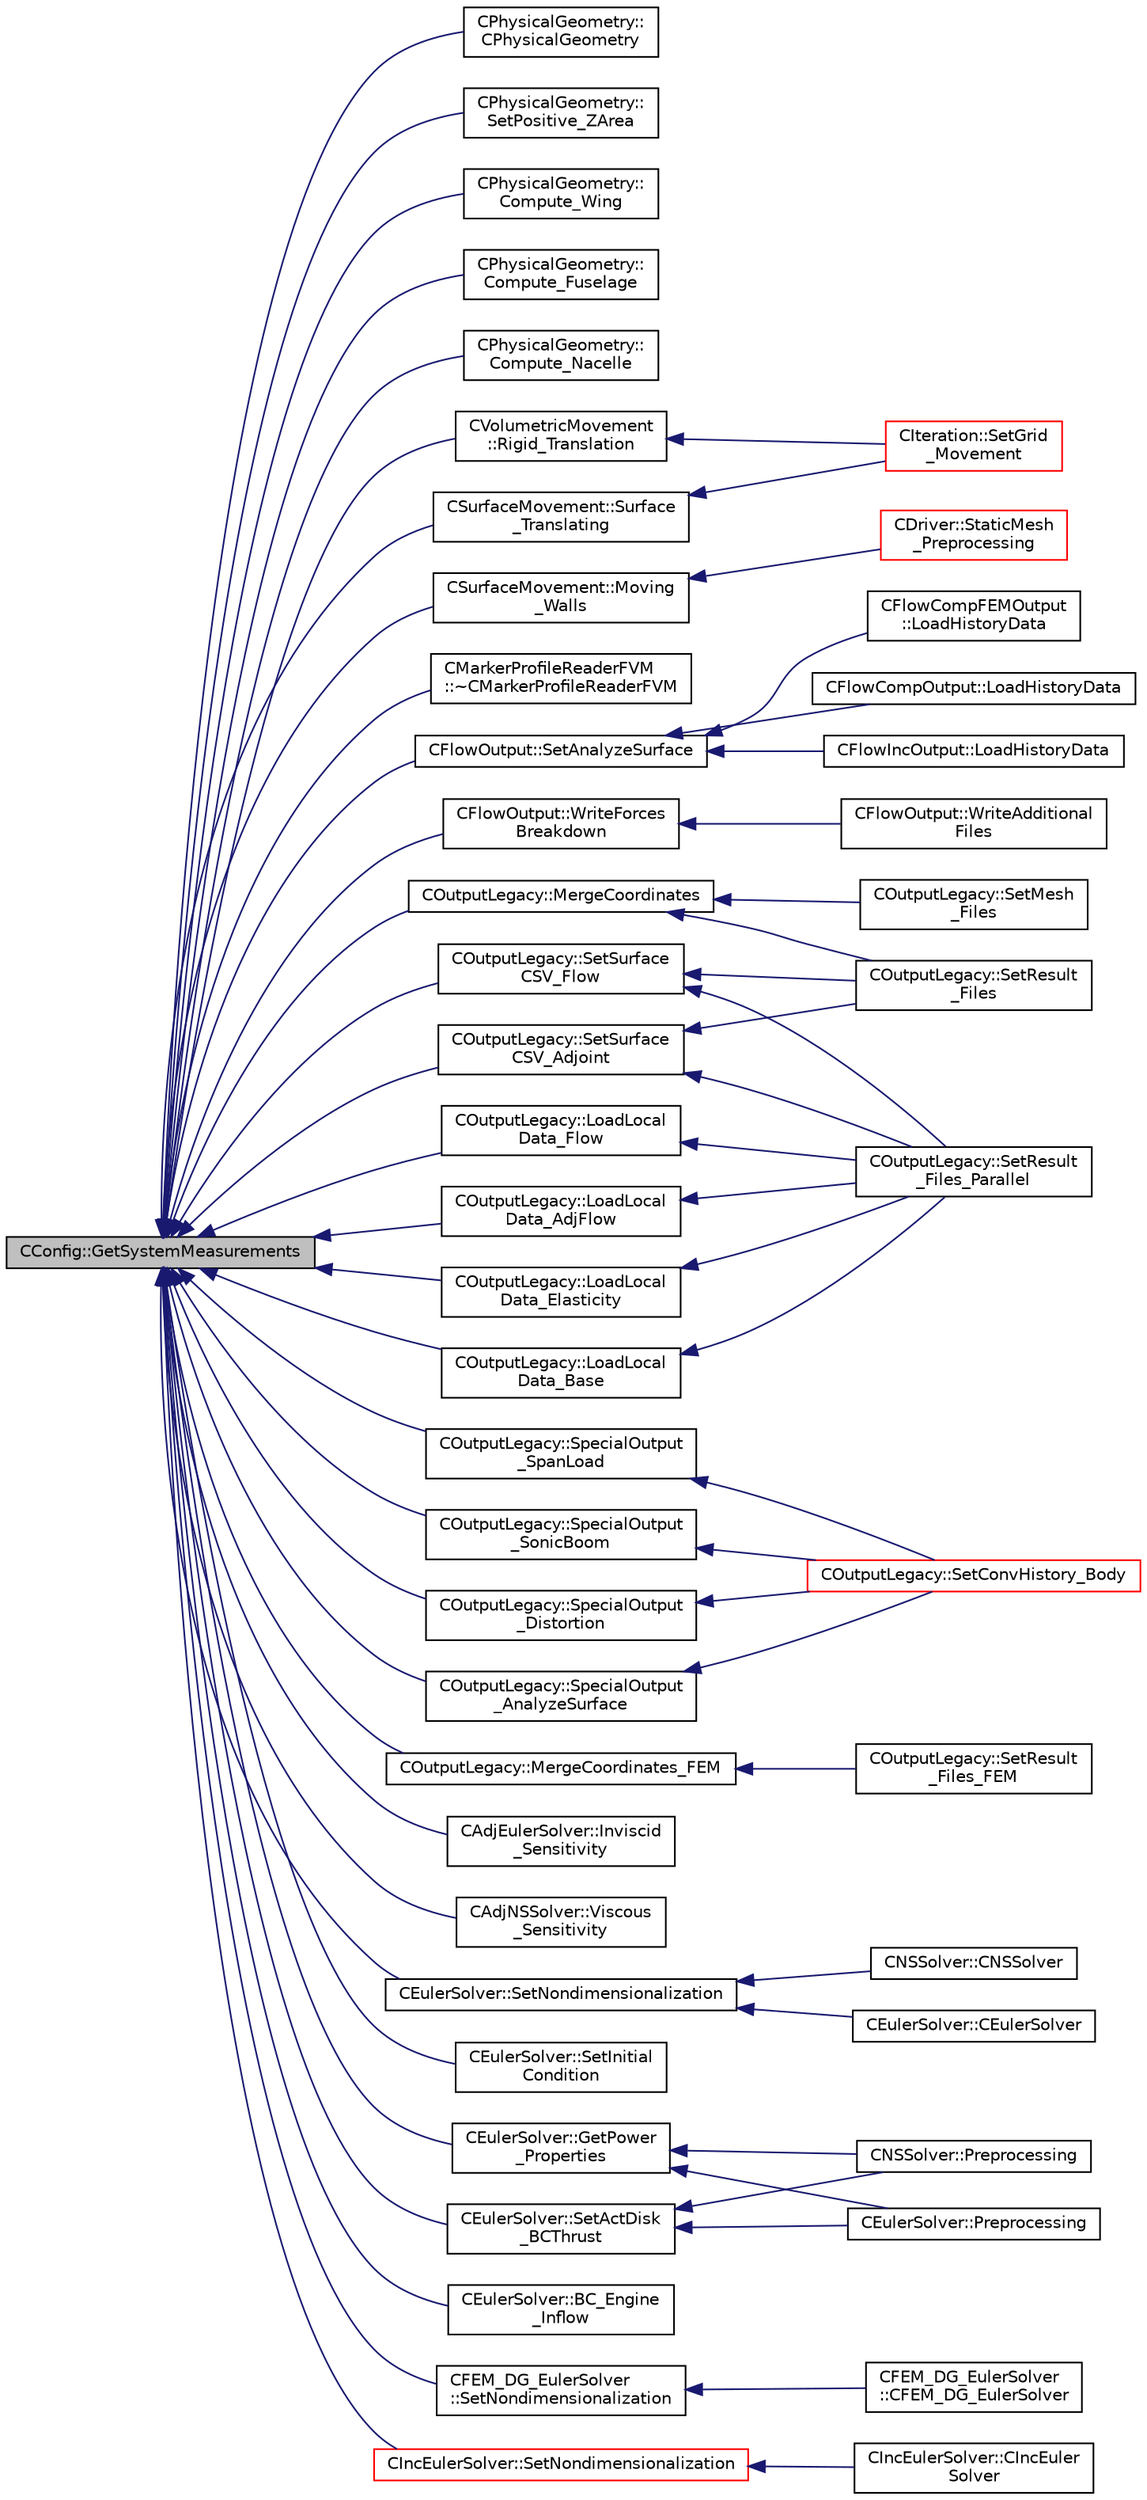 digraph "CConfig::GetSystemMeasurements"
{
  edge [fontname="Helvetica",fontsize="10",labelfontname="Helvetica",labelfontsize="10"];
  node [fontname="Helvetica",fontsize="10",shape=record];
  rankdir="LR";
  Node12098 [label="CConfig::GetSystemMeasurements",height=0.2,width=0.4,color="black", fillcolor="grey75", style="filled", fontcolor="black"];
  Node12098 -> Node12099 [dir="back",color="midnightblue",fontsize="10",style="solid",fontname="Helvetica"];
  Node12099 [label="CPhysicalGeometry::\lCPhysicalGeometry",height=0.2,width=0.4,color="black", fillcolor="white", style="filled",URL="$class_c_physical_geometry.html#a075a737b341a64de5463ddd41096692e",tooltip="Reads the geometry of the grid and adjust the boundary conditions with the configuration file..."];
  Node12098 -> Node12100 [dir="back",color="midnightblue",fontsize="10",style="solid",fontname="Helvetica"];
  Node12100 [label="CPhysicalGeometry::\lSetPositive_ZArea",height=0.2,width=0.4,color="black", fillcolor="white", style="filled",URL="$class_c_physical_geometry.html#a6ac2969bf1a5e1fcc062ea00217c5982",tooltip="Compute surface area (positive z-direction) for force coefficient non-dimensionalization. "];
  Node12098 -> Node12101 [dir="back",color="midnightblue",fontsize="10",style="solid",fontname="Helvetica"];
  Node12101 [label="CPhysicalGeometry::\lCompute_Wing",height=0.2,width=0.4,color="black", fillcolor="white", style="filled",URL="$class_c_physical_geometry.html#abcb03483d77538306c034d15d9fd88ff",tooltip="Evaluate geometrical parameters of a wing. "];
  Node12098 -> Node12102 [dir="back",color="midnightblue",fontsize="10",style="solid",fontname="Helvetica"];
  Node12102 [label="CPhysicalGeometry::\lCompute_Fuselage",height=0.2,width=0.4,color="black", fillcolor="white", style="filled",URL="$class_c_physical_geometry.html#a60e9112fc5d6140fab333099c45142a7",tooltip="Evaluate geometrical parameters of a wing. "];
  Node12098 -> Node12103 [dir="back",color="midnightblue",fontsize="10",style="solid",fontname="Helvetica"];
  Node12103 [label="CPhysicalGeometry::\lCompute_Nacelle",height=0.2,width=0.4,color="black", fillcolor="white", style="filled",URL="$class_c_physical_geometry.html#a3278f583aabf891e890dcf4af389dc58",tooltip="Evaluate geometrical parameters of a wing. "];
  Node12098 -> Node12104 [dir="back",color="midnightblue",fontsize="10",style="solid",fontname="Helvetica"];
  Node12104 [label="CVolumetricMovement\l::Rigid_Translation",height=0.2,width=0.4,color="black", fillcolor="white", style="filled",URL="$class_c_volumetric_movement.html#a00368e3044dd07d74e1fafdc11980644",tooltip="Unsteady translational grid movement using rigid mesh motion. "];
  Node12104 -> Node12105 [dir="back",color="midnightblue",fontsize="10",style="solid",fontname="Helvetica"];
  Node12105 [label="CIteration::SetGrid\l_Movement",height=0.2,width=0.4,color="red", fillcolor="white", style="filled",URL="$class_c_iteration.html#a7b36785762f6b0c214569b185b858b6c",tooltip="Updates the positions and grid velocities for dynamic meshes between physical time steps..."];
  Node12098 -> Node12131 [dir="back",color="midnightblue",fontsize="10",style="solid",fontname="Helvetica"];
  Node12131 [label="CSurfaceMovement::Moving\l_Walls",height=0.2,width=0.4,color="black", fillcolor="white", style="filled",URL="$class_c_surface_movement.html#a0e7916b44ba0f93ff3affe52a2abe930",tooltip="Set the translational/rotational velocity for a moving wall. "];
  Node12131 -> Node12132 [dir="back",color="midnightblue",fontsize="10",style="solid",fontname="Helvetica"];
  Node12132 [label="CDriver::StaticMesh\l_Preprocessing",height=0.2,width=0.4,color="red", fillcolor="white", style="filled",URL="$class_c_driver.html#ac4ac2e6f55c3956cfa44e07e03509112",tooltip="Initiate value for static mesh movement such as the gridVel for the ROTATING frame. "];
  Node12098 -> Node12133 [dir="back",color="midnightblue",fontsize="10",style="solid",fontname="Helvetica"];
  Node12133 [label="CSurfaceMovement::Surface\l_Translating",height=0.2,width=0.4,color="black", fillcolor="white", style="filled",URL="$class_c_surface_movement.html#aaa5e3a14a55a7d1fe4c00b8cd195497f",tooltip="Computes the displacement of a translating surface for a dynamic mesh simulation. ..."];
  Node12133 -> Node12105 [dir="back",color="midnightblue",fontsize="10",style="solid",fontname="Helvetica"];
  Node12098 -> Node12134 [dir="back",color="midnightblue",fontsize="10",style="solid",fontname="Helvetica"];
  Node12134 [label="CMarkerProfileReaderFVM\l::~CMarkerProfileReaderFVM",height=0.2,width=0.4,color="black", fillcolor="white", style="filled",URL="$class_c_marker_profile_reader_f_v_m.html#a8d492f97e6255ef1289e1d41fc461581",tooltip="Destructor of the CMeshReaderFVM class. "];
  Node12098 -> Node12135 [dir="back",color="midnightblue",fontsize="10",style="solid",fontname="Helvetica"];
  Node12135 [label="CFlowOutput::SetAnalyzeSurface",height=0.2,width=0.4,color="black", fillcolor="white", style="filled",URL="$class_c_flow_output.html#a3fce259b2fe0a624a311ef889f9ab36c",tooltip="Set flow surface output field values. "];
  Node12135 -> Node12136 [dir="back",color="midnightblue",fontsize="10",style="solid",fontname="Helvetica"];
  Node12136 [label="CFlowCompFEMOutput\l::LoadHistoryData",height=0.2,width=0.4,color="black", fillcolor="white", style="filled",URL="$class_c_flow_comp_f_e_m_output.html#a0a4561b8ab0dffd1052f884062fd9710",tooltip="Load the history output field values. "];
  Node12135 -> Node12137 [dir="back",color="midnightblue",fontsize="10",style="solid",fontname="Helvetica"];
  Node12137 [label="CFlowCompOutput::LoadHistoryData",height=0.2,width=0.4,color="black", fillcolor="white", style="filled",URL="$class_c_flow_comp_output.html#a393cb19a691990ee6e88f844eccc79ed",tooltip="Load the history output field values. "];
  Node12135 -> Node12138 [dir="back",color="midnightblue",fontsize="10",style="solid",fontname="Helvetica"];
  Node12138 [label="CFlowIncOutput::LoadHistoryData",height=0.2,width=0.4,color="black", fillcolor="white", style="filled",URL="$class_c_flow_inc_output.html#a466112efa2e3a89cdd2456701a0480b5",tooltip="Load the history output field values. "];
  Node12098 -> Node12139 [dir="back",color="midnightblue",fontsize="10",style="solid",fontname="Helvetica"];
  Node12139 [label="CFlowOutput::WriteForces\lBreakdown",height=0.2,width=0.4,color="black", fillcolor="white", style="filled",URL="$class_c_flow_output.html#afacedef2006aa6fcf8c9a312b5f4430c",tooltip="Write the forces breakdown file. "];
  Node12139 -> Node12140 [dir="back",color="midnightblue",fontsize="10",style="solid",fontname="Helvetica"];
  Node12140 [label="CFlowOutput::WriteAdditional\lFiles",height=0.2,width=0.4,color="black", fillcolor="white", style="filled",URL="$class_c_flow_output.html#aaac3fb7b2575967b157c306065ab1ea8",tooltip="Write any additional files defined for the current solver. "];
  Node12098 -> Node12141 [dir="back",color="midnightblue",fontsize="10",style="solid",fontname="Helvetica"];
  Node12141 [label="COutputLegacy::SetSurface\lCSV_Flow",height=0.2,width=0.4,color="black", fillcolor="white", style="filled",URL="$class_c_output_legacy.html#a65b3ab316365014ae51d9260c26ea91d",tooltip="Create and write the file with the flow coefficient on the surface. "];
  Node12141 -> Node12142 [dir="back",color="midnightblue",fontsize="10",style="solid",fontname="Helvetica"];
  Node12142 [label="COutputLegacy::SetResult\l_Files",height=0.2,width=0.4,color="black", fillcolor="white", style="filled",URL="$class_c_output_legacy.html#aa817439538e8cf82f82acbfa0bf7e735",tooltip="Writes and organizes the all the output files, except the history one, for serial computations..."];
  Node12141 -> Node12143 [dir="back",color="midnightblue",fontsize="10",style="solid",fontname="Helvetica"];
  Node12143 [label="COutputLegacy::SetResult\l_Files_Parallel",height=0.2,width=0.4,color="black", fillcolor="white", style="filled",URL="$class_c_output_legacy.html#a9e7832982d8237df4df455b027fd203b",tooltip="Writes and organizes the all the output files, except the history one, for parallel computations..."];
  Node12098 -> Node12144 [dir="back",color="midnightblue",fontsize="10",style="solid",fontname="Helvetica"];
  Node12144 [label="COutputLegacy::SetSurface\lCSV_Adjoint",height=0.2,width=0.4,color="black", fillcolor="white", style="filled",URL="$class_c_output_legacy.html#ab58cf49c27110dea42f2f39ad0b78060",tooltip="Create and write the file with the adjoint coefficients on the surface for serial computations..."];
  Node12144 -> Node12142 [dir="back",color="midnightblue",fontsize="10",style="solid",fontname="Helvetica"];
  Node12144 -> Node12143 [dir="back",color="midnightblue",fontsize="10",style="solid",fontname="Helvetica"];
  Node12098 -> Node12145 [dir="back",color="midnightblue",fontsize="10",style="solid",fontname="Helvetica"];
  Node12145 [label="COutputLegacy::MergeCoordinates",height=0.2,width=0.4,color="black", fillcolor="white", style="filled",URL="$class_c_output_legacy.html#a3f1c067d23f6aae689001d2417753c89",tooltip="Merge the node coordinates from all processors. "];
  Node12145 -> Node12142 [dir="back",color="midnightblue",fontsize="10",style="solid",fontname="Helvetica"];
  Node12145 -> Node12146 [dir="back",color="midnightblue",fontsize="10",style="solid",fontname="Helvetica"];
  Node12146 [label="COutputLegacy::SetMesh\l_Files",height=0.2,width=0.4,color="black", fillcolor="white", style="filled",URL="$class_c_output_legacy.html#a9301e0b2ff5e38a8337127ce74c49ac8",tooltip="Writes and organizes the all the output files, except the history one, for serial computations..."];
  Node12098 -> Node12147 [dir="back",color="midnightblue",fontsize="10",style="solid",fontname="Helvetica"];
  Node12147 [label="COutputLegacy::SpecialOutput\l_SpanLoad",height=0.2,width=0.4,color="black", fillcolor="white", style="filled",URL="$class_c_output_legacy.html#a8772390855e98cb1b90e6b835d2532de",tooltip="Writes forces at different sections. "];
  Node12147 -> Node12148 [dir="back",color="midnightblue",fontsize="10",style="solid",fontname="Helvetica"];
  Node12148 [label="COutputLegacy::SetConvHistory_Body",height=0.2,width=0.4,color="red", fillcolor="white", style="filled",URL="$class_c_output_legacy.html#a217cc0d778a3828499189a9debee47c6",tooltip="Write the history file and the convergence on the screen for serial computations. ..."];
  Node12098 -> Node12152 [dir="back",color="midnightblue",fontsize="10",style="solid",fontname="Helvetica"];
  Node12152 [label="COutputLegacy::SpecialOutput\l_SonicBoom",height=0.2,width=0.4,color="black", fillcolor="white", style="filled",URL="$class_c_output_legacy.html#a7715a86b070f2dcadd358250e470dac2",tooltip="Writes equivalent area. "];
  Node12152 -> Node12148 [dir="back",color="midnightblue",fontsize="10",style="solid",fontname="Helvetica"];
  Node12098 -> Node12153 [dir="back",color="midnightblue",fontsize="10",style="solid",fontname="Helvetica"];
  Node12153 [label="COutputLegacy::SpecialOutput\l_Distortion",height=0.2,width=0.4,color="black", fillcolor="white", style="filled",URL="$class_c_output_legacy.html#ae4824d60ecd7d71e592f259e8824e0ae",tooltip="Create and write the file with the flow coefficient on the surface. "];
  Node12153 -> Node12148 [dir="back",color="midnightblue",fontsize="10",style="solid",fontname="Helvetica"];
  Node12098 -> Node12154 [dir="back",color="midnightblue",fontsize="10",style="solid",fontname="Helvetica"];
  Node12154 [label="COutputLegacy::LoadLocal\lData_Flow",height=0.2,width=0.4,color="black", fillcolor="white", style="filled",URL="$class_c_output_legacy.html#a83e5de863b29fe3a222074d93d696d57",tooltip="Load the desired solution data into a structure used for parallel reordering and output file writing ..."];
  Node12154 -> Node12143 [dir="back",color="midnightblue",fontsize="10",style="solid",fontname="Helvetica"];
  Node12098 -> Node12155 [dir="back",color="midnightblue",fontsize="10",style="solid",fontname="Helvetica"];
  Node12155 [label="COutputLegacy::LoadLocal\lData_AdjFlow",height=0.2,width=0.4,color="black", fillcolor="white", style="filled",URL="$class_c_output_legacy.html#a37180b5adabfb37cdc540e99cd43e347",tooltip="Load the desired solution data into a structure used for parallel reordering and output file writing ..."];
  Node12155 -> Node12143 [dir="back",color="midnightblue",fontsize="10",style="solid",fontname="Helvetica"];
  Node12098 -> Node12156 [dir="back",color="midnightblue",fontsize="10",style="solid",fontname="Helvetica"];
  Node12156 [label="COutputLegacy::LoadLocal\lData_Elasticity",height=0.2,width=0.4,color="black", fillcolor="white", style="filled",URL="$class_c_output_legacy.html#affd55f3cde485db80b04475bec5dd600",tooltip="Load the desired solution data into a structure used for parallel reordering and output file writing ..."];
  Node12156 -> Node12143 [dir="back",color="midnightblue",fontsize="10",style="solid",fontname="Helvetica"];
  Node12098 -> Node12157 [dir="back",color="midnightblue",fontsize="10",style="solid",fontname="Helvetica"];
  Node12157 [label="COutputLegacy::LoadLocal\lData_Base",height=0.2,width=0.4,color="black", fillcolor="white", style="filled",URL="$class_c_output_legacy.html#acd1d0d237e417b19c6a4cdb2f3e79a6a",tooltip="Load the desired solution data into a structure used for parallel reordering and output file writing ..."];
  Node12157 -> Node12143 [dir="back",color="midnightblue",fontsize="10",style="solid",fontname="Helvetica"];
  Node12098 -> Node12158 [dir="back",color="midnightblue",fontsize="10",style="solid",fontname="Helvetica"];
  Node12158 [label="COutputLegacy::SpecialOutput\l_AnalyzeSurface",height=0.2,width=0.4,color="black", fillcolor="white", style="filled",URL="$class_c_output_legacy.html#ae5bab3f07ff9b9d1434626add0d4d332",tooltip="Writes one dimensional output. "];
  Node12158 -> Node12148 [dir="back",color="midnightblue",fontsize="10",style="solid",fontname="Helvetica"];
  Node12098 -> Node12159 [dir="back",color="midnightblue",fontsize="10",style="solid",fontname="Helvetica"];
  Node12159 [label="COutputLegacy::MergeCoordinates_FEM",height=0.2,width=0.4,color="black", fillcolor="white", style="filled",URL="$class_c_output_legacy.html#acb116503fee156920c72506ffdf5cd5c",tooltip="Merge the node coordinates from all processors for the FEM solver. "];
  Node12159 -> Node12160 [dir="back",color="midnightblue",fontsize="10",style="solid",fontname="Helvetica"];
  Node12160 [label="COutputLegacy::SetResult\l_Files_FEM",height=0.2,width=0.4,color="black", fillcolor="white", style="filled",URL="$class_c_output_legacy.html#a25b90eb5e2bd0f05f92a89f0768f2181",tooltip="Writes and organizes the all the output files, except the history one, for serial computations with t..."];
  Node12098 -> Node12161 [dir="back",color="midnightblue",fontsize="10",style="solid",fontname="Helvetica"];
  Node12161 [label="CAdjEulerSolver::Inviscid\l_Sensitivity",height=0.2,width=0.4,color="black", fillcolor="white", style="filled",URL="$class_c_adj_euler_solver.html#a35fcc75148b249c56e3625ba23196856",tooltip="Compute the inviscid sensitivity of the functional. "];
  Node12098 -> Node12162 [dir="back",color="midnightblue",fontsize="10",style="solid",fontname="Helvetica"];
  Node12162 [label="CAdjNSSolver::Viscous\l_Sensitivity",height=0.2,width=0.4,color="black", fillcolor="white", style="filled",URL="$class_c_adj_n_s_solver.html#ab05613f9de871991f55c2e1f12eac8dd",tooltip="Compute the viscous sensitivity of the functional. "];
  Node12098 -> Node12163 [dir="back",color="midnightblue",fontsize="10",style="solid",fontname="Helvetica"];
  Node12163 [label="CEulerSolver::SetNondimensionalization",height=0.2,width=0.4,color="black", fillcolor="white", style="filled",URL="$class_c_euler_solver.html#a1c633d6e77fefb2e76308e2ba0af0c2c",tooltip="Set the solver nondimensionalization. "];
  Node12163 -> Node12164 [dir="back",color="midnightblue",fontsize="10",style="solid",fontname="Helvetica"];
  Node12164 [label="CEulerSolver::CEulerSolver",height=0.2,width=0.4,color="black", fillcolor="white", style="filled",URL="$class_c_euler_solver.html#ae1e74218b4e943111b100d7ddcbd4db9"];
  Node12163 -> Node12165 [dir="back",color="midnightblue",fontsize="10",style="solid",fontname="Helvetica"];
  Node12165 [label="CNSSolver::CNSSolver",height=0.2,width=0.4,color="black", fillcolor="white", style="filled",URL="$class_c_n_s_solver.html#a2a8ad49c42b4546696e631cf44b7788b"];
  Node12098 -> Node12166 [dir="back",color="midnightblue",fontsize="10",style="solid",fontname="Helvetica"];
  Node12166 [label="CEulerSolver::SetInitial\lCondition",height=0.2,width=0.4,color="black", fillcolor="white", style="filled",URL="$class_c_euler_solver.html#acd432e102632a115b8a1821f58b21340",tooltip="Set the initial condition for the Euler Equations. "];
  Node12098 -> Node12167 [dir="back",color="midnightblue",fontsize="10",style="solid",fontname="Helvetica"];
  Node12167 [label="CEulerSolver::GetPower\l_Properties",height=0.2,width=0.4,color="black", fillcolor="white", style="filled",URL="$class_c_euler_solver.html#ad8b538a82e5a7a7e3903ec29954b1d07",tooltip="Compute the Fan face Mach number. "];
  Node12167 -> Node12168 [dir="back",color="midnightblue",fontsize="10",style="solid",fontname="Helvetica"];
  Node12168 [label="CEulerSolver::Preprocessing",height=0.2,width=0.4,color="black", fillcolor="white", style="filled",URL="$class_c_euler_solver.html#a8b89e1bfce33284c2d8f5f00f82f3f3f",tooltip="Compute primitive variables and their gradients. "];
  Node12167 -> Node12169 [dir="back",color="midnightblue",fontsize="10",style="solid",fontname="Helvetica"];
  Node12169 [label="CNSSolver::Preprocessing",height=0.2,width=0.4,color="black", fillcolor="white", style="filled",URL="$class_c_n_s_solver.html#a028c83d18cf8520dff2f9628d8a04e4b",tooltip="Restart residual and compute gradients. "];
  Node12098 -> Node12170 [dir="back",color="midnightblue",fontsize="10",style="solid",fontname="Helvetica"];
  Node12170 [label="CEulerSolver::SetActDisk\l_BCThrust",height=0.2,width=0.4,color="black", fillcolor="white", style="filled",URL="$class_c_euler_solver.html#a147d5ae75cf7de115e4be2c23ba95f6d",tooltip="Update the AoA and freestream velocity at the farfield. "];
  Node12170 -> Node12168 [dir="back",color="midnightblue",fontsize="10",style="solid",fontname="Helvetica"];
  Node12170 -> Node12169 [dir="back",color="midnightblue",fontsize="10",style="solid",fontname="Helvetica"];
  Node12098 -> Node12171 [dir="back",color="midnightblue",fontsize="10",style="solid",fontname="Helvetica"];
  Node12171 [label="CEulerSolver::BC_Engine\l_Inflow",height=0.2,width=0.4,color="black", fillcolor="white", style="filled",URL="$class_c_euler_solver.html#a05ac79a404c4965d71eca457c4cb7566",tooltip="Impose the nacelle inflow boundary condition. "];
  Node12098 -> Node12172 [dir="back",color="midnightblue",fontsize="10",style="solid",fontname="Helvetica"];
  Node12172 [label="CFEM_DG_EulerSolver\l::SetNondimensionalization",height=0.2,width=0.4,color="black", fillcolor="white", style="filled",URL="$class_c_f_e_m___d_g___euler_solver.html#a31316dc2fe564329d9bb372961b10a3a",tooltip="Set the fluid solver nondimensionalization. "];
  Node12172 -> Node12173 [dir="back",color="midnightblue",fontsize="10",style="solid",fontname="Helvetica"];
  Node12173 [label="CFEM_DG_EulerSolver\l::CFEM_DG_EulerSolver",height=0.2,width=0.4,color="black", fillcolor="white", style="filled",URL="$class_c_f_e_m___d_g___euler_solver.html#a70d30ef9e7cd7620d54ec73f4b1ed28c"];
  Node12098 -> Node12174 [dir="back",color="midnightblue",fontsize="10",style="solid",fontname="Helvetica"];
  Node12174 [label="CIncEulerSolver::SetNondimensionalization",height=0.2,width=0.4,color="red", fillcolor="white", style="filled",URL="$class_c_inc_euler_solver.html#a2cffaa24417cb3803d36d38b3874d6d0",tooltip="Set the solver nondimensionalization. "];
  Node12174 -> Node12175 [dir="back",color="midnightblue",fontsize="10",style="solid",fontname="Helvetica"];
  Node12175 [label="CIncEulerSolver::CIncEuler\lSolver",height=0.2,width=0.4,color="black", fillcolor="white", style="filled",URL="$class_c_inc_euler_solver.html#a91f644b8f9a00215bac5bcd31dfc06d8"];
}
